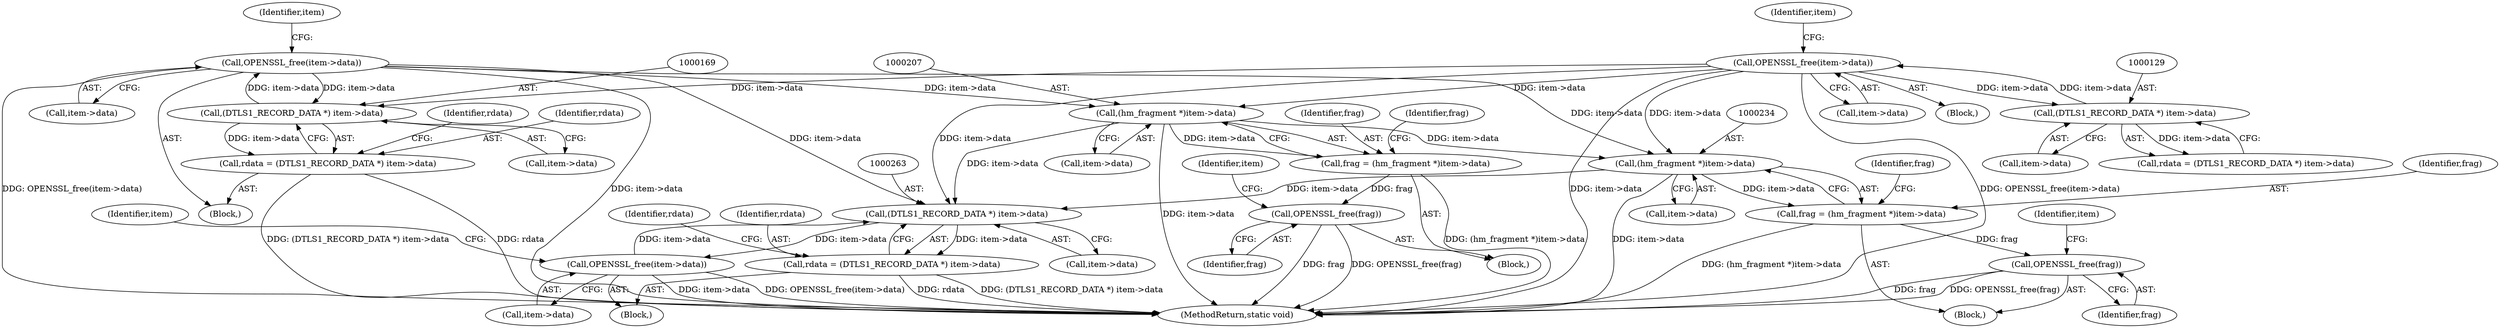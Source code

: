 digraph "0_openssl_470990fee0182566d439ef7e82d1abf18b7085d7@API" {
"1000186" [label="(Call,OPENSSL_free(item->data))"];
"1000168" [label="(Call,(DTLS1_RECORD_DATA *) item->data)"];
"1000186" [label="(Call,OPENSSL_free(item->data))"];
"1000146" [label="(Call,OPENSSL_free(item->data))"];
"1000128" [label="(Call,(DTLS1_RECORD_DATA *) item->data)"];
"1000166" [label="(Call,rdata = (DTLS1_RECORD_DATA *) item->data)"];
"1000206" [label="(Call,(hm_fragment *)item->data)"];
"1000204" [label="(Call,frag = (hm_fragment *)item->data)"];
"1000215" [label="(Call,OPENSSL_free(frag))"];
"1000233" [label="(Call,(hm_fragment *)item->data)"];
"1000231" [label="(Call,frag = (hm_fragment *)item->data)"];
"1000242" [label="(Call,OPENSSL_free(frag))"];
"1000262" [label="(Call,(DTLS1_RECORD_DATA *) item->data)"];
"1000260" [label="(Call,rdata = (DTLS1_RECORD_DATA *) item->data)"];
"1000280" [label="(Call,OPENSSL_free(item->data))"];
"1000285" [label="(Identifier,item)"];
"1000128" [label="(Call,(DTLS1_RECORD_DATA *) item->data)"];
"1000208" [label="(Call,item->data)"];
"1000170" [label="(Call,item->data)"];
"1000166" [label="(Call,rdata = (DTLS1_RECORD_DATA *) item->data)"];
"1000232" [label="(Identifier,frag)"];
"1000151" [label="(Identifier,item)"];
"1000270" [label="(Identifier,rdata)"];
"1000147" [label="(Call,item->data)"];
"1000281" [label="(Call,item->data)"];
"1000130" [label="(Call,item->data)"];
"1000261" [label="(Identifier,rdata)"];
"1000233" [label="(Call,(hm_fragment *)item->data)"];
"1000213" [label="(Identifier,frag)"];
"1000235" [label="(Call,item->data)"];
"1000218" [label="(Identifier,item)"];
"1000187" [label="(Call,item->data)"];
"1000215" [label="(Call,OPENSSL_free(frag))"];
"1000126" [label="(Call,rdata = (DTLS1_RECORD_DATA *) item->data)"];
"1000216" [label="(Identifier,frag)"];
"1000191" [label="(Identifier,item)"];
"1000280" [label="(Call,OPENSSL_free(item->data))"];
"1000231" [label="(Call,frag = (hm_fragment *)item->data)"];
"1000203" [label="(Block,)"];
"1000260" [label="(Call,rdata = (DTLS1_RECORD_DATA *) item->data)"];
"1000176" [label="(Identifier,rdata)"];
"1000204" [label="(Call,frag = (hm_fragment *)item->data)"];
"1000165" [label="(Block,)"];
"1000240" [label="(Identifier,frag)"];
"1000230" [label="(Block,)"];
"1000264" [label="(Call,item->data)"];
"1000262" [label="(Call,(DTLS1_RECORD_DATA *) item->data)"];
"1000245" [label="(Identifier,item)"];
"1000205" [label="(Identifier,frag)"];
"1000242" [label="(Call,OPENSSL_free(frag))"];
"1000146" [label="(Call,OPENSSL_free(item->data))"];
"1000243" [label="(Identifier,frag)"];
"1000167" [label="(Identifier,rdata)"];
"1000125" [label="(Block,)"];
"1000206" [label="(Call,(hm_fragment *)item->data)"];
"1000168" [label="(Call,(DTLS1_RECORD_DATA *) item->data)"];
"1000259" [label="(Block,)"];
"1000286" [label="(MethodReturn,static void)"];
"1000186" [label="(Call,OPENSSL_free(item->data))"];
"1000186" -> "1000165"  [label="AST: "];
"1000186" -> "1000187"  [label="CFG: "];
"1000187" -> "1000186"  [label="AST: "];
"1000191" -> "1000186"  [label="CFG: "];
"1000186" -> "1000286"  [label="DDG: item->data"];
"1000186" -> "1000286"  [label="DDG: OPENSSL_free(item->data)"];
"1000186" -> "1000168"  [label="DDG: item->data"];
"1000168" -> "1000186"  [label="DDG: item->data"];
"1000186" -> "1000206"  [label="DDG: item->data"];
"1000186" -> "1000233"  [label="DDG: item->data"];
"1000186" -> "1000262"  [label="DDG: item->data"];
"1000168" -> "1000166"  [label="AST: "];
"1000168" -> "1000170"  [label="CFG: "];
"1000169" -> "1000168"  [label="AST: "];
"1000170" -> "1000168"  [label="AST: "];
"1000166" -> "1000168"  [label="CFG: "];
"1000168" -> "1000166"  [label="DDG: item->data"];
"1000146" -> "1000168"  [label="DDG: item->data"];
"1000146" -> "1000125"  [label="AST: "];
"1000146" -> "1000147"  [label="CFG: "];
"1000147" -> "1000146"  [label="AST: "];
"1000151" -> "1000146"  [label="CFG: "];
"1000146" -> "1000286"  [label="DDG: OPENSSL_free(item->data)"];
"1000146" -> "1000286"  [label="DDG: item->data"];
"1000146" -> "1000128"  [label="DDG: item->data"];
"1000128" -> "1000146"  [label="DDG: item->data"];
"1000146" -> "1000206"  [label="DDG: item->data"];
"1000146" -> "1000233"  [label="DDG: item->data"];
"1000146" -> "1000262"  [label="DDG: item->data"];
"1000128" -> "1000126"  [label="AST: "];
"1000128" -> "1000130"  [label="CFG: "];
"1000129" -> "1000128"  [label="AST: "];
"1000130" -> "1000128"  [label="AST: "];
"1000126" -> "1000128"  [label="CFG: "];
"1000128" -> "1000126"  [label="DDG: item->data"];
"1000166" -> "1000165"  [label="AST: "];
"1000167" -> "1000166"  [label="AST: "];
"1000176" -> "1000166"  [label="CFG: "];
"1000166" -> "1000286"  [label="DDG: rdata"];
"1000166" -> "1000286"  [label="DDG: (DTLS1_RECORD_DATA *) item->data"];
"1000206" -> "1000204"  [label="AST: "];
"1000206" -> "1000208"  [label="CFG: "];
"1000207" -> "1000206"  [label="AST: "];
"1000208" -> "1000206"  [label="AST: "];
"1000204" -> "1000206"  [label="CFG: "];
"1000206" -> "1000286"  [label="DDG: item->data"];
"1000206" -> "1000204"  [label="DDG: item->data"];
"1000206" -> "1000233"  [label="DDG: item->data"];
"1000206" -> "1000262"  [label="DDG: item->data"];
"1000204" -> "1000203"  [label="AST: "];
"1000205" -> "1000204"  [label="AST: "];
"1000213" -> "1000204"  [label="CFG: "];
"1000204" -> "1000286"  [label="DDG: (hm_fragment *)item->data"];
"1000204" -> "1000215"  [label="DDG: frag"];
"1000215" -> "1000203"  [label="AST: "];
"1000215" -> "1000216"  [label="CFG: "];
"1000216" -> "1000215"  [label="AST: "];
"1000218" -> "1000215"  [label="CFG: "];
"1000215" -> "1000286"  [label="DDG: frag"];
"1000215" -> "1000286"  [label="DDG: OPENSSL_free(frag)"];
"1000233" -> "1000231"  [label="AST: "];
"1000233" -> "1000235"  [label="CFG: "];
"1000234" -> "1000233"  [label="AST: "];
"1000235" -> "1000233"  [label="AST: "];
"1000231" -> "1000233"  [label="CFG: "];
"1000233" -> "1000286"  [label="DDG: item->data"];
"1000233" -> "1000231"  [label="DDG: item->data"];
"1000233" -> "1000262"  [label="DDG: item->data"];
"1000231" -> "1000230"  [label="AST: "];
"1000232" -> "1000231"  [label="AST: "];
"1000240" -> "1000231"  [label="CFG: "];
"1000231" -> "1000286"  [label="DDG: (hm_fragment *)item->data"];
"1000231" -> "1000242"  [label="DDG: frag"];
"1000242" -> "1000230"  [label="AST: "];
"1000242" -> "1000243"  [label="CFG: "];
"1000243" -> "1000242"  [label="AST: "];
"1000245" -> "1000242"  [label="CFG: "];
"1000242" -> "1000286"  [label="DDG: OPENSSL_free(frag)"];
"1000242" -> "1000286"  [label="DDG: frag"];
"1000262" -> "1000260"  [label="AST: "];
"1000262" -> "1000264"  [label="CFG: "];
"1000263" -> "1000262"  [label="AST: "];
"1000264" -> "1000262"  [label="AST: "];
"1000260" -> "1000262"  [label="CFG: "];
"1000262" -> "1000260"  [label="DDG: item->data"];
"1000280" -> "1000262"  [label="DDG: item->data"];
"1000262" -> "1000280"  [label="DDG: item->data"];
"1000260" -> "1000259"  [label="AST: "];
"1000261" -> "1000260"  [label="AST: "];
"1000270" -> "1000260"  [label="CFG: "];
"1000260" -> "1000286"  [label="DDG: (DTLS1_RECORD_DATA *) item->data"];
"1000260" -> "1000286"  [label="DDG: rdata"];
"1000280" -> "1000259"  [label="AST: "];
"1000280" -> "1000281"  [label="CFG: "];
"1000281" -> "1000280"  [label="AST: "];
"1000285" -> "1000280"  [label="CFG: "];
"1000280" -> "1000286"  [label="DDG: OPENSSL_free(item->data)"];
"1000280" -> "1000286"  [label="DDG: item->data"];
}
